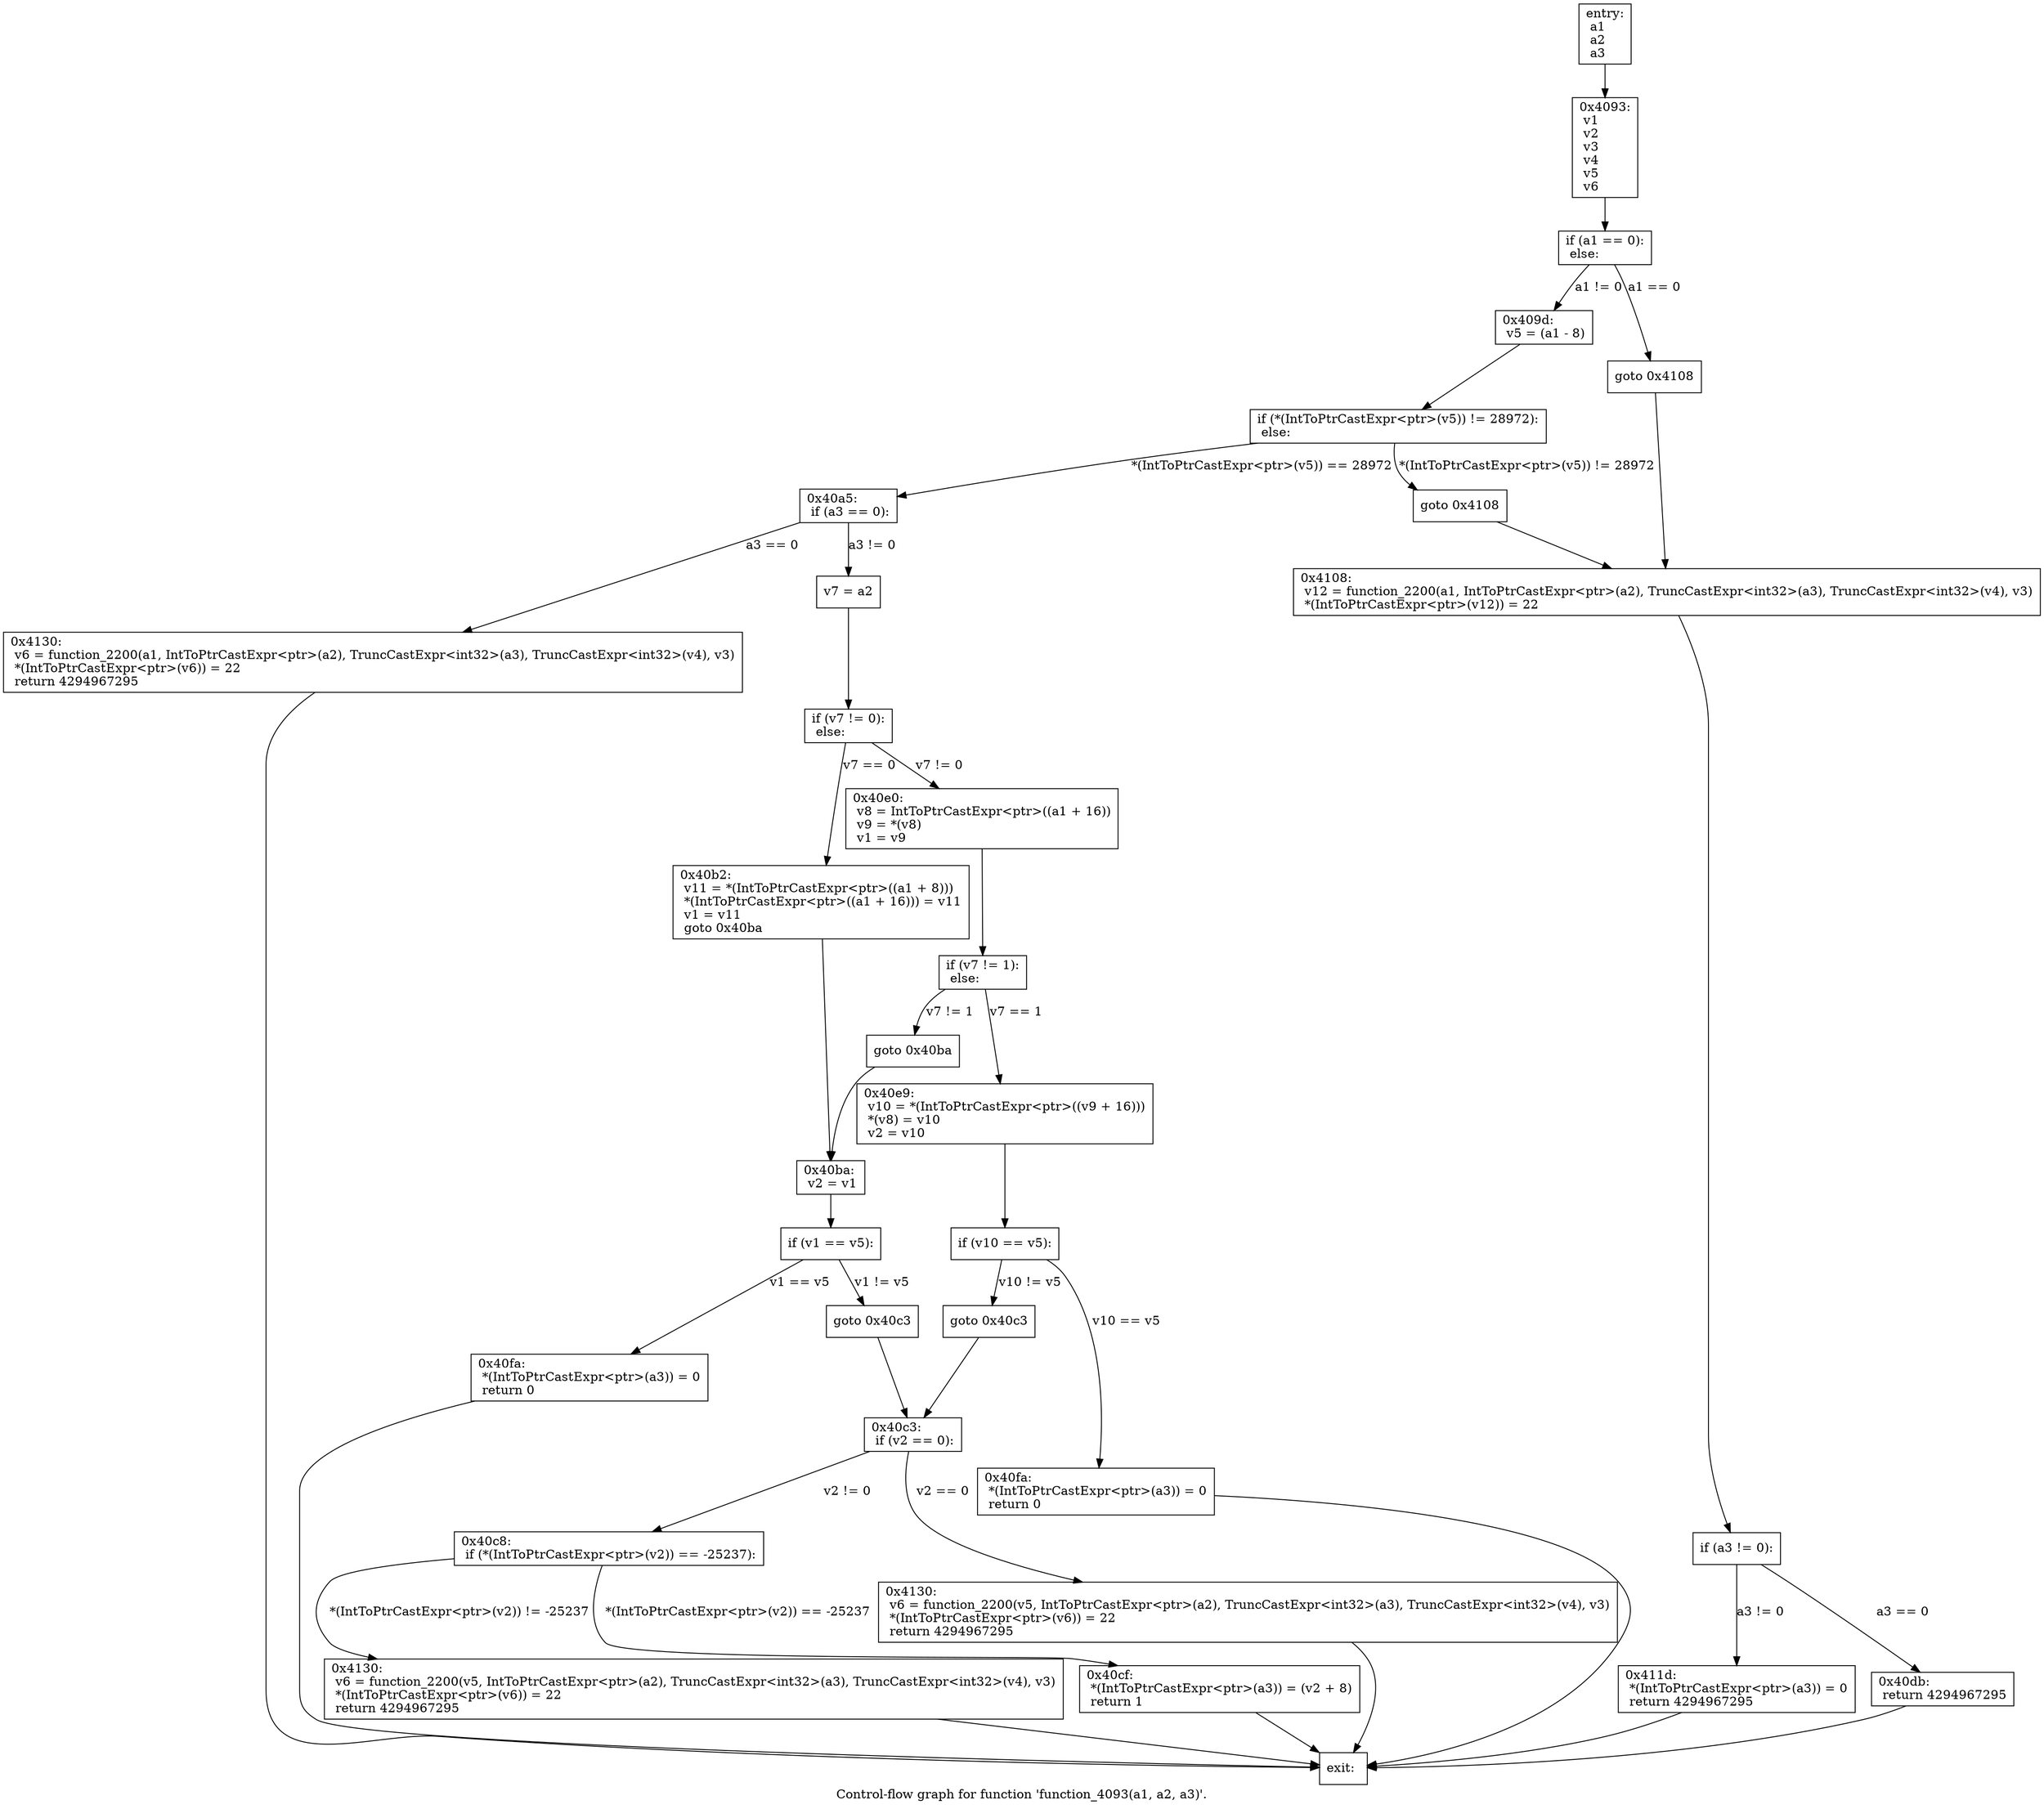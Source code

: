 digraph "Control-flow graph for function 'function_4093(a1, a2, a3)'." {
  label="Control-flow graph for function 'function_4093(a1, a2, a3)'.";
  node [shape=record];

  Node079716E0 [label="{entry:\l  a1\l  a2\l  a3\l}"];
  Node079716E0 -> Node07971728;
  Node07971728 [label="{0x4093:\l  v1\l  v2\l  v3\l  v4\l  v5\l  v6\l}"];
  Node07971728 -> Node07971E78;
  Node07971E78 [label="{  if (a1 == 0):\l  else:\l}"];
  Node07971E78 -> Node07971800 [label="a1 == 0"];
  Node07971E78 -> Node07971848 [label="a1 != 0"];
  Node07971800 [label="{  goto 0x4108\l}"];
  Node07971800 -> Node07971E30;
  Node07971848 [label="{0x409d:\l  v5 = (a1 - 8)\l}"];
  Node07971848 -> Node07971890;
  Node07971E30 [label="{0x4108:\l  v12 = function_2200(a1, IntToPtrCastExpr\<ptr\>(a2), TruncCastExpr\<int32\>(a3), TruncCastExpr\<int32\>(v4), v3)\l  *(IntToPtrCastExpr\<ptr\>(v12)) = 22\l}"];
  Node07971E30 -> Node07971770;
  Node07971890 [label="{  if (*(IntToPtrCastExpr\<ptr\>(v5)) != 28972):\l  else:\l}"];
  Node07971890 -> Node07971D10 [label="*(IntToPtrCastExpr\<ptr\>(v5)) != 28972"];
  Node07971890 -> Node079719B0 [label="*(IntToPtrCastExpr\<ptr\>(v5)) == 28972"];
  Node07971770 [label="{  if (a3 != 0):\l}"];
  Node07971770 -> Node07971968 [label="a3 != 0"];
  Node07971770 -> Node079717B8 [label="a3 == 0"];
  Node07971D10 [label="{  goto 0x4108\l}"];
  Node07971D10 -> Node07971E30;
  Node079719B0 [label="{0x40a5:\l  if (a3 == 0):\l}"];
  Node079719B0 -> Node07971BF0 [label="a3 == 0"];
  Node079719B0 -> Node07971B18 [label="a3 != 0"];
  Node07971968 [label="{0x411d:\l  *(IntToPtrCastExpr\<ptr\>(a3)) = 0\l  return 4294967295\l}"];
  Node07971968 -> Node07971C38;
  Node079717B8 [label="{0x40db:\l  return 4294967295\l}"];
  Node079717B8 -> Node07971C38;
  Node07971BF0 [label="{0x4130:\l  v6 = function_2200(a1, IntToPtrCastExpr\<ptr\>(a2), TruncCastExpr\<int32\>(a3), TruncCastExpr\<int32\>(v4), v3)\l  *(IntToPtrCastExpr\<ptr\>(v6)) = 22\l  return 4294967295\l}"];
  Node07971BF0 -> Node07971C38;
  Node07971B18 [label="{  v7 = a2\l}"];
  Node07971B18 -> Node07971B60;
  Node07971C38 [label="{exit:\l}"];
  Node07971B60 [label="{  if (v7 != 0):\l  else:\l}"];
  Node07971B60 -> Node07971CC8 [label="v7 != 0"];
  Node07971B60 -> Node07972100 [label="v7 == 0"];
  Node07971CC8 [label="{0x40e0:\l  v8 = IntToPtrCastExpr\<ptr\>((a1 + 16))\l  v9 = *(v8)\l  v1 = v9\l}"];
  Node07971CC8 -> Node07971FE0;
  Node07972100 [label="{0x40b2:\l  v11 = *(IntToPtrCastExpr\<ptr\>((a1 + 8)))\l  *(IntToPtrCastExpr\<ptr\>((a1 + 16))) = v11\l  v1 = v11\l  goto 0x40ba\l}"];
  Node07972100 -> Node07972028;
  Node07971FE0 [label="{  if (v7 != 1):\l  else:\l}"];
  Node07971FE0 -> Node079720B8 [label="v7 != 1"];
  Node07971FE0 -> Node07971F98 [label="v7 == 1"];
  Node07972028 [label="{0x40ba:\l  v2 = v1\l}"];
  Node07972028 -> Node07972418;
  Node079720B8 [label="{  goto 0x40ba\l}"];
  Node079720B8 -> Node07972028;
  Node07971F98 [label="{0x40e9:\l  v10 = *(IntToPtrCastExpr\<ptr\>((v9 + 16)))\l  *(v8) = v10\l  v2 = v10\l}"];
  Node07971F98 -> Node079724A8;
  Node07972418 [label="{  if (v1 == v5):\l}"];
  Node07972418 -> Node07972388 [label="v1 == v5"];
  Node07972418 -> Node07972808 [label="v1 != v5"];
  Node079724A8 [label="{  if (v10 == v5):\l}"];
  Node079724A8 -> Node079726E8 [label="v10 == v5"];
  Node079724A8 -> Node07972580 [label="v10 != v5"];
  Node07972388 [label="{0x40fa:\l  *(IntToPtrCastExpr\<ptr\>(a3)) = 0\l  return 0\l}"];
  Node07972388 -> Node07971C38;
  Node07972808 [label="{  goto 0x40c3\l}"];
  Node07972808 -> Node07972658;
  Node079726E8 [label="{0x40fa:\l  *(IntToPtrCastExpr\<ptr\>(a3)) = 0\l  return 0\l}"];
  Node079726E8 -> Node07971C38;
  Node07972580 [label="{  goto 0x40c3\l}"];
  Node07972580 -> Node07972658;
  Node07972658 [label="{0x40c3:\l  if (v2 == 0):\l}"];
  Node07972658 -> Node07972460 [label="v2 == 0"];
  Node07972658 -> Node07972148 [label="v2 != 0"];
  Node07972460 [label="{0x4130:\l  v6 = function_2200(v5, IntToPtrCastExpr\<ptr\>(a2), TruncCastExpr\<int32\>(a3), TruncCastExpr\<int32\>(v4), v3)\l  *(IntToPtrCastExpr\<ptr\>(v6)) = 22\l  return 4294967295\l}"];
  Node07972460 -> Node07971C38;
  Node07972148 [label="{0x40c8:\l  if (*(IntToPtrCastExpr\<ptr\>(v2)) == -25237):\l}"];
  Node07972148 -> Node079726A0 [label="*(IntToPtrCastExpr\<ptr\>(v2)) == -25237"];
  Node07972148 -> Node079725C8 [label="*(IntToPtrCastExpr\<ptr\>(v2)) != -25237"];
  Node079726A0 [label="{0x40cf:\l  *(IntToPtrCastExpr\<ptr\>(a3)) = (v2 + 8)\l  return 1\l}"];
  Node079726A0 -> Node07971C38;
  Node079725C8 [label="{0x4130:\l  v6 = function_2200(v5, IntToPtrCastExpr\<ptr\>(a2), TruncCastExpr\<int32\>(a3), TruncCastExpr\<int32\>(v4), v3)\l  *(IntToPtrCastExpr\<ptr\>(v6)) = 22\l  return 4294967295\l}"];
  Node079725C8 -> Node07971C38;

}
